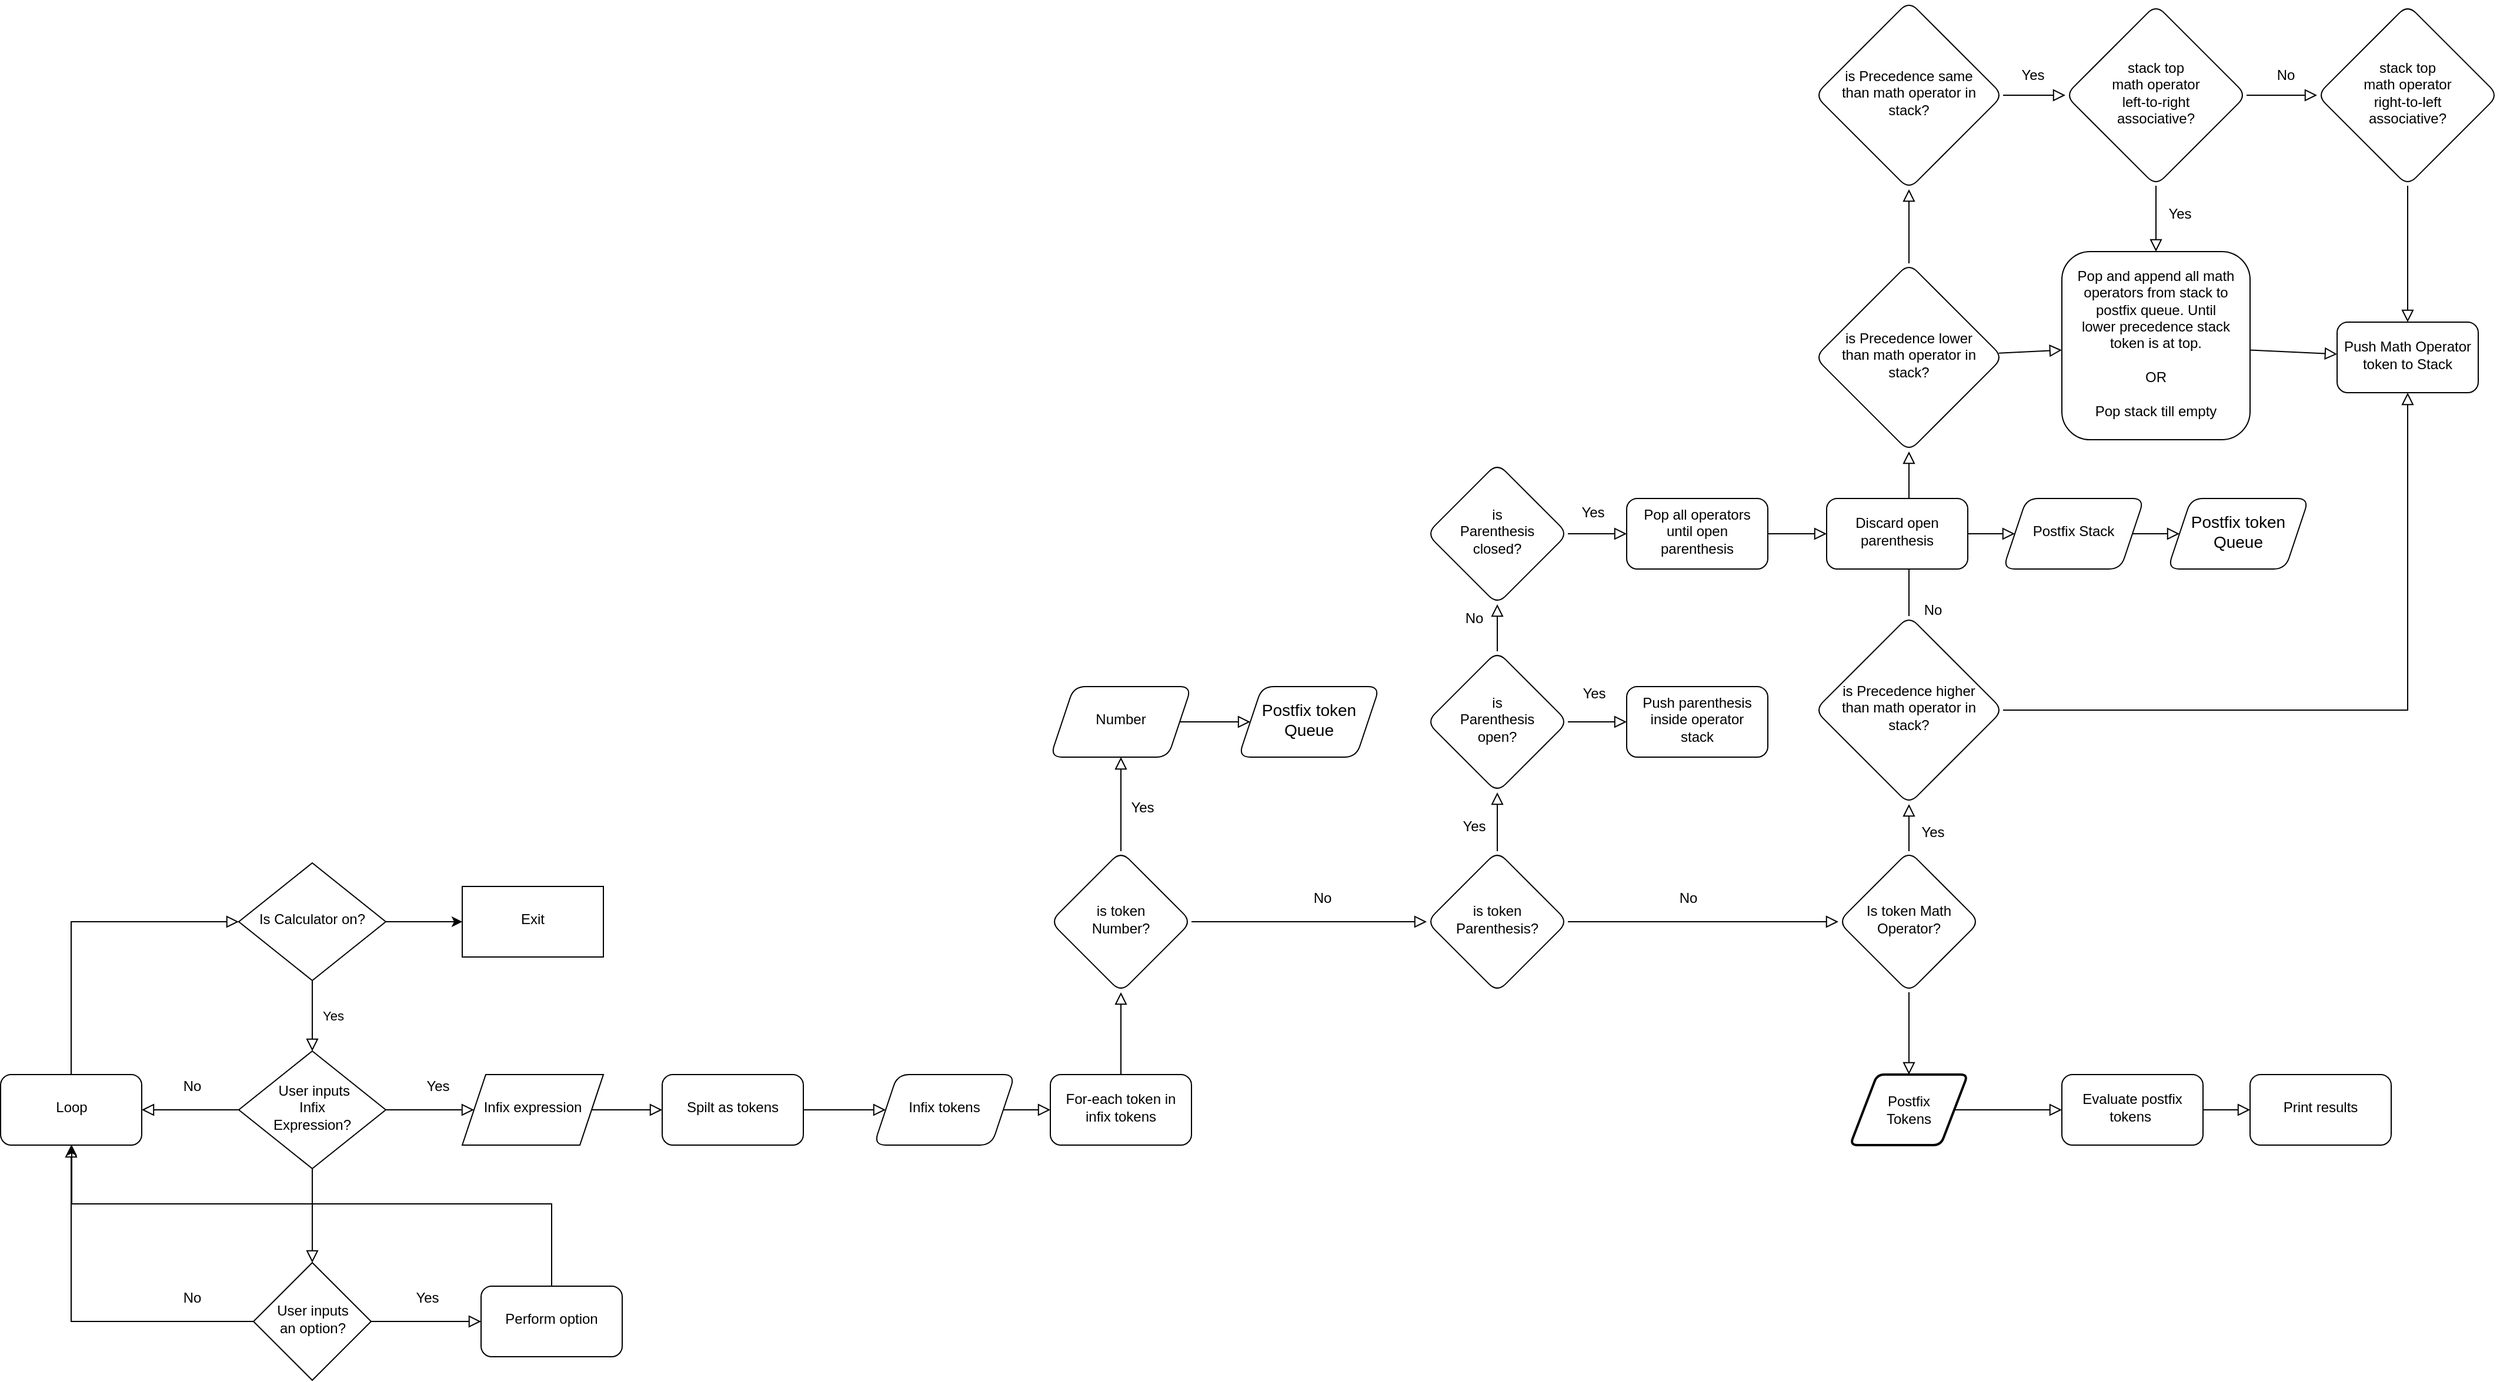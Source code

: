 <mxfile version="16.6.6" type="device"><diagram id="C5RBs43oDa-KdzZeNtuy" name="Page-1"><mxGraphModel dx="1822" dy="1562" grid="1" gridSize="10" guides="1" tooltips="1" connect="1" arrows="1" fold="1" page="0" pageScale="1" pageWidth="827" pageHeight="1169" math="0" shadow="0"><root><mxCell id="WIyWlLk6GJQsqaUBKTNV-0"/><mxCell id="WIyWlLk6GJQsqaUBKTNV-1" parent="WIyWlLk6GJQsqaUBKTNV-0"/><mxCell id="ZLJSvew3tUVxWvLUYORm-112" style="edgeStyle=none;shape=connector;rounded=0;orthogonalLoop=1;jettySize=auto;html=1;shadow=0;labelBackgroundColor=none;fontFamily=Helvetica;fontSize=12;fontColor=default;endArrow=block;endFill=0;endSize=8;strokeColor=default;strokeWidth=1;" parent="WIyWlLk6GJQsqaUBKTNV-1" source="ZLJSvew3tUVxWvLUYORm-106" target="ZLJSvew3tUVxWvLUYORm-111" edge="1"><mxGeometry relative="1" as="geometry"><mxPoint x="1590" y="-250" as="sourcePoint"/></mxGeometry></mxCell><mxCell id="ZLJSvew3tUVxWvLUYORm-114" value="No" style="edgeLabel;html=1;align=center;verticalAlign=middle;resizable=0;points=[];fontSize=12;fontFamily=Helvetica;fontColor=default;" parent="ZLJSvew3tUVxWvLUYORm-112" vertex="1" connectable="0"><mxGeometry x="0.474" y="1" relative="1" as="geometry"><mxPoint x="21" y="98" as="offset"/></mxGeometry></mxCell><mxCell id="ZLJSvew3tUVxWvLUYORm-17" value="No" style="edgeStyle=orthogonalEdgeStyle;shape=connector;rounded=0;orthogonalLoop=1;jettySize=auto;html=1;shadow=0;labelBackgroundColor=none;fontFamily=Helvetica;fontSize=12;fontColor=default;endArrow=block;endFill=0;endSize=8;strokeColor=default;strokeWidth=1;" parent="WIyWlLk6GJQsqaUBKTNV-1" source="WIyWlLk6GJQsqaUBKTNV-6" target="ZLJSvew3tUVxWvLUYORm-16" edge="1"><mxGeometry x="-0.03" y="-20" relative="1" as="geometry"><mxPoint as="offset"/></mxGeometry></mxCell><mxCell id="ZLJSvew3tUVxWvLUYORm-36" value="" style="edgeStyle=orthogonalEdgeStyle;shape=connector;rounded=0;orthogonalLoop=1;jettySize=auto;html=1;shadow=0;labelBackgroundColor=none;fontFamily=Helvetica;fontSize=12;fontColor=default;endArrow=block;endFill=0;endSize=8;strokeColor=default;strokeWidth=1;" parent="WIyWlLk6GJQsqaUBKTNV-1" source="WIyWlLk6GJQsqaUBKTNV-6" target="ZLJSvew3tUVxWvLUYORm-35" edge="1"><mxGeometry relative="1" as="geometry"/></mxCell><mxCell id="ZLJSvew3tUVxWvLUYORm-96" value="" style="edgeStyle=orthogonalEdgeStyle;shape=connector;rounded=0;orthogonalLoop=1;jettySize=auto;html=1;shadow=0;labelBackgroundColor=none;fontFamily=Helvetica;fontSize=14;fontColor=default;endArrow=block;endFill=0;endSize=8;strokeColor=default;strokeWidth=1;" parent="WIyWlLk6GJQsqaUBKTNV-1" source="WIyWlLk6GJQsqaUBKTNV-6" target="ZLJSvew3tUVxWvLUYORm-95" edge="1"><mxGeometry relative="1" as="geometry"/></mxCell><mxCell id="ZLJSvew3tUVxWvLUYORm-97" value="Yes" style="edgeLabel;html=1;align=center;verticalAlign=middle;resizable=0;points=[];fontSize=12;fontFamily=Helvetica;fontColor=default;" parent="ZLJSvew3tUVxWvLUYORm-96" vertex="1" connectable="0"><mxGeometry x="0.316" y="2" relative="1" as="geometry"><mxPoint x="-6" y="-18" as="offset"/></mxGeometry></mxCell><mxCell id="WIyWlLk6GJQsqaUBKTNV-6" value="&lt;font style=&quot;font-size: 12px&quot;&gt;&amp;nbsp;User inputs&lt;br&gt;Infix &lt;br&gt;Expression?&lt;/font&gt;" style="rhombus;whiteSpace=wrap;html=1;shadow=0;fontFamily=Helvetica;fontSize=12;align=center;strokeWidth=1;spacing=6;spacingTop=-4;" parent="WIyWlLk6GJQsqaUBKTNV-1" vertex="1"><mxGeometry x="170" y="150" width="125" height="100" as="geometry"/></mxCell><mxCell id="ZLJSvew3tUVxWvLUYORm-5" value="Yes" style="edgeStyle=orthogonalEdgeStyle;shape=connector;rounded=0;orthogonalLoop=1;jettySize=auto;html=1;entryX=0.5;entryY=0;entryDx=0;entryDy=0;shadow=0;labelBackgroundColor=none;fontFamily=Helvetica;fontSize=11;fontColor=default;endArrow=block;endFill=0;endSize=8;strokeColor=default;strokeWidth=1;" parent="WIyWlLk6GJQsqaUBKTNV-1" source="dzafgO55esPFzvw_rGj_-6" target="WIyWlLk6GJQsqaUBKTNV-6" edge="1"><mxGeometry y="18" relative="1" as="geometry"><mxPoint x="220" y="60" as="targetPoint"/><mxPoint x="232.5" y="80" as="sourcePoint"/><mxPoint x="-1" as="offset"/></mxGeometry></mxCell><mxCell id="ZLJSvew3tUVxWvLUYORm-100" value="" style="edgeStyle=orthogonalEdgeStyle;shape=connector;rounded=0;orthogonalLoop=1;jettySize=auto;html=1;shadow=0;labelBackgroundColor=none;fontFamily=Helvetica;fontSize=14;fontColor=default;endArrow=block;endFill=0;endSize=8;strokeColor=default;strokeWidth=1;" parent="WIyWlLk6GJQsqaUBKTNV-1" source="ZLJSvew3tUVxWvLUYORm-14" target="ZLJSvew3tUVxWvLUYORm-99" edge="1"><mxGeometry relative="1" as="geometry"/></mxCell><mxCell id="ZLJSvew3tUVxWvLUYORm-14" value="Spilt as tokens" style="rounded=1;whiteSpace=wrap;html=1;shadow=0;strokeWidth=1;spacing=6;spacingTop=-4;" parent="WIyWlLk6GJQsqaUBKTNV-1" vertex="1"><mxGeometry x="530" y="170" width="120" height="60" as="geometry"/></mxCell><mxCell id="ZLJSvew3tUVxWvLUYORm-20" style="shape=connector;rounded=0;orthogonalLoop=1;jettySize=auto;html=1;entryX=0;entryY=0.5;entryDx=0;entryDy=0;shadow=0;labelBackgroundColor=none;fontFamily=Helvetica;fontSize=12;fontColor=default;endArrow=block;endFill=0;endSize=8;strokeColor=default;strokeWidth=1;exitX=0.5;exitY=0;exitDx=0;exitDy=0;edgeStyle=orthogonalEdgeStyle;" parent="WIyWlLk6GJQsqaUBKTNV-1" source="ZLJSvew3tUVxWvLUYORm-16" target="dzafgO55esPFzvw_rGj_-6" edge="1"><mxGeometry relative="1" as="geometry"><mxPoint x="172.5" y="60" as="targetPoint"/></mxGeometry></mxCell><mxCell id="ZLJSvew3tUVxWvLUYORm-16" value="Loop" style="rounded=1;whiteSpace=wrap;html=1;shadow=0;strokeWidth=1;spacing=6;spacingTop=-4;" parent="WIyWlLk6GJQsqaUBKTNV-1" vertex="1"><mxGeometry x="-32.5" y="170" width="120" height="60" as="geometry"/></mxCell><mxCell id="ZLJSvew3tUVxWvLUYORm-54" style="edgeStyle=orthogonalEdgeStyle;shape=connector;rounded=0;orthogonalLoop=1;jettySize=auto;html=1;exitX=0.5;exitY=0;exitDx=0;exitDy=0;shadow=0;labelBackgroundColor=none;fontFamily=Helvetica;fontSize=12;fontColor=default;endArrow=block;endFill=0;endSize=8;strokeColor=default;strokeWidth=1;" parent="WIyWlLk6GJQsqaUBKTNV-1" source="ZLJSvew3tUVxWvLUYORm-23" target="ZLJSvew3tUVxWvLUYORm-43" edge="1"><mxGeometry relative="1" as="geometry"/></mxCell><mxCell id="ZLJSvew3tUVxWvLUYORm-23" value="&lt;span&gt;For-each&amp;nbsp;token in infix tokens&lt;/span&gt;" style="rounded=1;whiteSpace=wrap;html=1;shadow=0;strokeWidth=1;spacing=6;spacingTop=-4;" parent="WIyWlLk6GJQsqaUBKTNV-1" vertex="1"><mxGeometry x="860" y="170" width="120" height="60" as="geometry"/></mxCell><mxCell id="ZLJSvew3tUVxWvLUYORm-33" value="" style="edgeStyle=orthogonalEdgeStyle;shape=connector;rounded=0;orthogonalLoop=1;jettySize=auto;html=1;shadow=0;labelBackgroundColor=none;fontFamily=Helvetica;fontSize=12;fontColor=default;endArrow=block;endFill=0;endSize=8;strokeColor=default;strokeWidth=1;entryX=0.5;entryY=1;entryDx=0;entryDy=0;" parent="WIyWlLk6GJQsqaUBKTNV-1" source="ZLJSvew3tUVxWvLUYORm-43" target="ZLJSvew3tUVxWvLUYORm-85" edge="1"><mxGeometry relative="1" as="geometry"><mxPoint x="920" y="-90" as="targetPoint"/></mxGeometry></mxCell><mxCell id="ZLJSvew3tUVxWvLUYORm-34" value="Yes" style="edgeLabel;html=1;align=center;verticalAlign=middle;resizable=0;points=[];fontSize=12;fontFamily=Helvetica;fontColor=default;" parent="ZLJSvew3tUVxWvLUYORm-33" vertex="1" connectable="0"><mxGeometry x="-0.188" y="-1" relative="1" as="geometry"><mxPoint x="17" y="-5" as="offset"/></mxGeometry></mxCell><mxCell id="ZLJSvew3tUVxWvLUYORm-107" value="Yes" style="edgeStyle=orthogonalEdgeStyle;shape=connector;rounded=0;orthogonalLoop=1;jettySize=auto;html=1;shadow=0;labelBackgroundColor=none;fontFamily=Helvetica;fontSize=12;fontColor=default;endArrow=block;endFill=0;endSize=8;strokeColor=default;strokeWidth=1;" parent="WIyWlLk6GJQsqaUBKTNV-1" source="ZLJSvew3tUVxWvLUYORm-27" target="ZLJSvew3tUVxWvLUYORm-106" edge="1"><mxGeometry x="-0.2" y="-20" relative="1" as="geometry"><mxPoint as="offset"/></mxGeometry></mxCell><mxCell id="ZLJSvew3tUVxWvLUYORm-116" style="edgeStyle=none;shape=connector;rounded=0;orthogonalLoop=1;jettySize=auto;html=1;shadow=0;labelBackgroundColor=none;fontFamily=Helvetica;fontSize=12;fontColor=default;endArrow=block;endFill=0;endSize=8;strokeColor=default;strokeWidth=1;" parent="WIyWlLk6GJQsqaUBKTNV-1" source="ZLJSvew3tUVxWvLUYORm-27" target="dzafgO55esPFzvw_rGj_-13" edge="1"><mxGeometry relative="1" as="geometry"><mxPoint x="1590" y="170" as="targetPoint"/></mxGeometry></mxCell><mxCell id="ZLJSvew3tUVxWvLUYORm-27" value="Is token Math Operator?" style="rhombus;whiteSpace=wrap;html=1;rounded=1;shadow=0;strokeWidth=1;spacing=6;spacingTop=-4;" parent="WIyWlLk6GJQsqaUBKTNV-1" vertex="1"><mxGeometry x="1530" y="-20" width="120" height="120" as="geometry"/></mxCell><mxCell id="ZLJSvew3tUVxWvLUYORm-48" value="Yes" style="edgeStyle=orthogonalEdgeStyle;shape=connector;rounded=0;orthogonalLoop=1;jettySize=auto;html=1;shadow=0;labelBackgroundColor=none;fontFamily=Helvetica;fontSize=12;fontColor=default;endArrow=block;endFill=0;endSize=8;strokeColor=default;strokeWidth=1;entryX=1;entryY=0.5;entryDx=0;entryDy=0;exitX=0;exitY=0.5;exitDx=0;exitDy=0;" parent="WIyWlLk6GJQsqaUBKTNV-1" source="ZLJSvew3tUVxWvLUYORm-29" target="ZLJSvew3tUVxWvLUYORm-58" edge="1"><mxGeometry x="-0.143" y="20" relative="1" as="geometry"><mxPoint x="1352" y="10" as="targetPoint"/><mxPoint as="offset"/></mxGeometry></mxCell><mxCell id="ZLJSvew3tUVxWvLUYORm-67" value="No" style="edgeStyle=orthogonalEdgeStyle;shape=connector;rounded=0;orthogonalLoop=1;jettySize=auto;html=1;shadow=0;labelBackgroundColor=none;fontFamily=Helvetica;fontSize=12;fontColor=default;endArrow=block;endFill=0;endSize=8;strokeColor=default;strokeWidth=1;" parent="WIyWlLk6GJQsqaUBKTNV-1" source="ZLJSvew3tUVxWvLUYORm-29" target="ZLJSvew3tUVxWvLUYORm-27" edge="1"><mxGeometry x="-0.111" y="20" relative="1" as="geometry"><mxPoint as="offset"/></mxGeometry></mxCell><mxCell id="ZLJSvew3tUVxWvLUYORm-29" value="is token&lt;br&gt;Parenthesis?" style="rhombus;whiteSpace=wrap;html=1;rounded=1;shadow=0;strokeWidth=1;spacing=6;spacingTop=-4;direction=south;" parent="WIyWlLk6GJQsqaUBKTNV-1" vertex="1"><mxGeometry x="1180" y="-20" width="120" height="120" as="geometry"/></mxCell><mxCell id="ZLJSvew3tUVxWvLUYORm-37" style="edgeStyle=orthogonalEdgeStyle;shape=connector;rounded=0;orthogonalLoop=1;jettySize=auto;html=1;entryX=0.5;entryY=1;entryDx=0;entryDy=0;shadow=0;labelBackgroundColor=none;fontFamily=Helvetica;fontSize=12;fontColor=default;endArrow=block;endFill=0;endSize=8;strokeColor=default;strokeWidth=1;" parent="WIyWlLk6GJQsqaUBKTNV-1" source="ZLJSvew3tUVxWvLUYORm-35" target="ZLJSvew3tUVxWvLUYORm-16" edge="1"><mxGeometry relative="1" as="geometry"/></mxCell><mxCell id="ZLJSvew3tUVxWvLUYORm-38" value="No" style="edgeLabel;html=1;align=center;verticalAlign=middle;resizable=0;points=[];fontSize=12;fontFamily=Helvetica;fontColor=default;" parent="ZLJSvew3tUVxWvLUYORm-37" vertex="1" connectable="0"><mxGeometry x="-0.241" y="-2" relative="1" as="geometry"><mxPoint x="63" y="-18" as="offset"/></mxGeometry></mxCell><mxCell id="ZLJSvew3tUVxWvLUYORm-40" value="" style="edgeStyle=orthogonalEdgeStyle;shape=connector;rounded=0;orthogonalLoop=1;jettySize=auto;html=1;shadow=0;labelBackgroundColor=none;fontFamily=Helvetica;fontSize=12;fontColor=default;endArrow=block;endFill=0;endSize=8;strokeColor=default;strokeWidth=1;" parent="WIyWlLk6GJQsqaUBKTNV-1" source="ZLJSvew3tUVxWvLUYORm-35" target="ZLJSvew3tUVxWvLUYORm-39" edge="1"><mxGeometry relative="1" as="geometry"/></mxCell><mxCell id="ZLJSvew3tUVxWvLUYORm-41" value="Yes" style="edgeLabel;html=1;align=center;verticalAlign=middle;resizable=0;points=[];fontSize=12;fontFamily=Helvetica;fontColor=default;" parent="ZLJSvew3tUVxWvLUYORm-40" vertex="1" connectable="0"><mxGeometry x="0.296" y="-1" relative="1" as="geometry"><mxPoint x="-13" y="-21" as="offset"/></mxGeometry></mxCell><mxCell id="ZLJSvew3tUVxWvLUYORm-35" value="User inputs &lt;br&gt;an option?" style="rhombus;whiteSpace=wrap;html=1;shadow=0;strokeWidth=1;spacing=6;spacingTop=-4;" parent="WIyWlLk6GJQsqaUBKTNV-1" vertex="1"><mxGeometry x="182.5" y="330" width="100" height="100" as="geometry"/></mxCell><mxCell id="dzafgO55esPFzvw_rGj_-5" style="edgeStyle=orthogonalEdgeStyle;rounded=0;orthogonalLoop=1;jettySize=auto;html=1;" parent="WIyWlLk6GJQsqaUBKTNV-1" source="ZLJSvew3tUVxWvLUYORm-39" target="ZLJSvew3tUVxWvLUYORm-16" edge="1"><mxGeometry relative="1" as="geometry"><Array as="points"><mxPoint x="436" y="280"/><mxPoint x="28" y="280"/></Array></mxGeometry></mxCell><mxCell id="ZLJSvew3tUVxWvLUYORm-39" value="Perform option" style="rounded=1;whiteSpace=wrap;html=1;shadow=0;strokeWidth=1;spacing=6;spacingTop=-4;" parent="WIyWlLk6GJQsqaUBKTNV-1" vertex="1"><mxGeometry x="376" y="350" width="120" height="60" as="geometry"/></mxCell><mxCell id="ZLJSvew3tUVxWvLUYORm-65" style="edgeStyle=orthogonalEdgeStyle;shape=connector;rounded=0;orthogonalLoop=1;jettySize=auto;html=1;shadow=0;labelBackgroundColor=none;fontFamily=Helvetica;fontSize=12;fontColor=default;endArrow=block;endFill=0;endSize=8;strokeColor=default;strokeWidth=1;" parent="WIyWlLk6GJQsqaUBKTNV-1" source="ZLJSvew3tUVxWvLUYORm-43" target="ZLJSvew3tUVxWvLUYORm-29" edge="1"><mxGeometry relative="1" as="geometry"><mxPoint x="1120" y="40" as="targetPoint"/></mxGeometry></mxCell><mxCell id="ZLJSvew3tUVxWvLUYORm-66" value="No" style="edgeLabel;html=1;align=center;verticalAlign=middle;resizable=0;points=[];fontSize=12;fontFamily=Helvetica;fontColor=default;" parent="ZLJSvew3tUVxWvLUYORm-65" vertex="1" connectable="0"><mxGeometry x="0.103" y="2" relative="1" as="geometry"><mxPoint y="-18" as="offset"/></mxGeometry></mxCell><mxCell id="ZLJSvew3tUVxWvLUYORm-43" value="is token &lt;br&gt;Number?" style="rhombus;whiteSpace=wrap;html=1;rounded=1;shadow=0;strokeWidth=1;spacing=6;spacingTop=-4;direction=south;" parent="WIyWlLk6GJQsqaUBKTNV-1" vertex="1"><mxGeometry x="860" y="-20" width="120" height="120" as="geometry"/></mxCell><mxCell id="ZLJSvew3tUVxWvLUYORm-63" style="edgeStyle=orthogonalEdgeStyle;shape=connector;rounded=0;orthogonalLoop=1;jettySize=auto;html=1;shadow=0;labelBackgroundColor=none;fontFamily=Helvetica;fontSize=12;fontColor=default;endArrow=block;endFill=0;endSize=8;strokeColor=default;strokeWidth=1;" parent="WIyWlLk6GJQsqaUBKTNV-1" source="ZLJSvew3tUVxWvLUYORm-58" target="ZLJSvew3tUVxWvLUYORm-62" edge="1"><mxGeometry relative="1" as="geometry"/></mxCell><mxCell id="ZLJSvew3tUVxWvLUYORm-64" value="No" style="edgeLabel;html=1;align=center;verticalAlign=middle;resizable=0;points=[];fontSize=12;fontFamily=Helvetica;fontColor=default;" parent="ZLJSvew3tUVxWvLUYORm-63" vertex="1" connectable="0"><mxGeometry x="-0.224" y="2" relative="1" as="geometry"><mxPoint x="-18" y="-13" as="offset"/></mxGeometry></mxCell><mxCell id="ZLJSvew3tUVxWvLUYORm-72" value="" style="edgeStyle=orthogonalEdgeStyle;shape=connector;rounded=0;orthogonalLoop=1;jettySize=auto;html=1;shadow=0;labelBackgroundColor=none;fontFamily=Helvetica;fontSize=12;fontColor=default;endArrow=block;endFill=0;endSize=8;strokeColor=default;strokeWidth=1;" parent="WIyWlLk6GJQsqaUBKTNV-1" source="ZLJSvew3tUVxWvLUYORm-58" target="ZLJSvew3tUVxWvLUYORm-71" edge="1"><mxGeometry relative="1" as="geometry"/></mxCell><mxCell id="ZLJSvew3tUVxWvLUYORm-73" value="Yes" style="edgeLabel;html=1;align=center;verticalAlign=middle;resizable=0;points=[];fontSize=12;fontFamily=Helvetica;fontColor=default;" parent="ZLJSvew3tUVxWvLUYORm-72" vertex="1" connectable="0"><mxGeometry x="-0.116" y="2" relative="1" as="geometry"><mxPoint y="-22" as="offset"/></mxGeometry></mxCell><mxCell id="ZLJSvew3tUVxWvLUYORm-58" value="is&lt;br&gt;Parenthesis &lt;br&gt;open?" style="rhombus;whiteSpace=wrap;html=1;rounded=1;shadow=0;strokeWidth=1;spacing=6;spacingTop=-4;direction=south;" parent="WIyWlLk6GJQsqaUBKTNV-1" vertex="1"><mxGeometry x="1180" y="-190" width="120" height="120" as="geometry"/></mxCell><mxCell id="ZLJSvew3tUVxWvLUYORm-75" value="" style="edgeStyle=orthogonalEdgeStyle;shape=connector;rounded=0;orthogonalLoop=1;jettySize=auto;html=1;shadow=0;labelBackgroundColor=none;fontFamily=Helvetica;fontSize=12;fontColor=default;endArrow=block;endFill=0;endSize=8;strokeColor=default;strokeWidth=1;" parent="WIyWlLk6GJQsqaUBKTNV-1" source="ZLJSvew3tUVxWvLUYORm-62" target="ZLJSvew3tUVxWvLUYORm-74" edge="1"><mxGeometry relative="1" as="geometry"/></mxCell><mxCell id="ZLJSvew3tUVxWvLUYORm-76" value="Yes" style="edgeLabel;html=1;align=center;verticalAlign=middle;resizable=0;points=[];fontSize=12;fontFamily=Helvetica;fontColor=default;" parent="ZLJSvew3tUVxWvLUYORm-75" vertex="1" connectable="0"><mxGeometry x="-0.154" y="-1" relative="1" as="geometry"><mxPoint y="-19" as="offset"/></mxGeometry></mxCell><mxCell id="ZLJSvew3tUVxWvLUYORm-62" value="is&lt;br&gt;Parenthesis &lt;br&gt;closed?" style="rhombus;whiteSpace=wrap;html=1;rounded=1;shadow=0;strokeWidth=1;spacing=6;spacingTop=-4;direction=south;" parent="WIyWlLk6GJQsqaUBKTNV-1" vertex="1"><mxGeometry x="1180" y="-350" width="120" height="120" as="geometry"/></mxCell><mxCell id="ZLJSvew3tUVxWvLUYORm-71" value="Push parenthesis inside operator stack" style="whiteSpace=wrap;html=1;rounded=1;shadow=0;strokeWidth=1;spacing=6;spacingTop=-4;" parent="WIyWlLk6GJQsqaUBKTNV-1" vertex="1"><mxGeometry x="1350" y="-160" width="120" height="60" as="geometry"/></mxCell><mxCell id="ZLJSvew3tUVxWvLUYORm-103" style="edgeStyle=orthogonalEdgeStyle;shape=connector;rounded=0;orthogonalLoop=1;jettySize=auto;html=1;shadow=0;labelBackgroundColor=none;fontFamily=Helvetica;fontSize=14;fontColor=default;endArrow=block;endFill=0;endSize=8;strokeColor=default;strokeWidth=1;" parent="WIyWlLk6GJQsqaUBKTNV-1" source="ZLJSvew3tUVxWvLUYORm-74" target="ZLJSvew3tUVxWvLUYORm-81" edge="1"><mxGeometry relative="1" as="geometry"/></mxCell><mxCell id="ZLJSvew3tUVxWvLUYORm-74" value="Pop all operators until open parenthesis" style="whiteSpace=wrap;html=1;rounded=1;shadow=0;strokeWidth=1;spacing=6;spacingTop=-4;" parent="WIyWlLk6GJQsqaUBKTNV-1" vertex="1"><mxGeometry x="1350" y="-320" width="120" height="60" as="geometry"/></mxCell><mxCell id="ZLJSvew3tUVxWvLUYORm-110" style="edgeStyle=none;shape=connector;rounded=0;orthogonalLoop=1;jettySize=auto;html=1;entryX=0;entryY=0.5;entryDx=0;entryDy=0;shadow=0;labelBackgroundColor=none;fontFamily=Helvetica;fontSize=12;fontColor=default;endArrow=block;endFill=0;endSize=8;strokeColor=default;strokeWidth=1;" parent="WIyWlLk6GJQsqaUBKTNV-1" source="ZLJSvew3tUVxWvLUYORm-77" target="ZLJSvew3tUVxWvLUYORm-109" edge="1"><mxGeometry relative="1" as="geometry"/></mxCell><mxCell id="ZLJSvew3tUVxWvLUYORm-77" value="Postfix Stack" style="shape=parallelogram;perimeter=parallelogramPerimeter;whiteSpace=wrap;html=1;fixedSize=1;rounded=1;shadow=0;strokeWidth=1;spacing=6;spacingTop=-4;" parent="WIyWlLk6GJQsqaUBKTNV-1" vertex="1"><mxGeometry x="1670" y="-320" width="120" height="60" as="geometry"/></mxCell><mxCell id="ZLJSvew3tUVxWvLUYORm-104" style="edgeStyle=orthogonalEdgeStyle;shape=connector;rounded=0;orthogonalLoop=1;jettySize=auto;html=1;exitX=1;exitY=0.5;exitDx=0;exitDy=0;shadow=0;labelBackgroundColor=none;fontFamily=Helvetica;fontSize=14;fontColor=default;endArrow=block;endFill=0;endSize=8;strokeColor=default;strokeWidth=1;" parent="WIyWlLk6GJQsqaUBKTNV-1" source="ZLJSvew3tUVxWvLUYORm-81" target="ZLJSvew3tUVxWvLUYORm-77" edge="1"><mxGeometry relative="1" as="geometry"/></mxCell><mxCell id="ZLJSvew3tUVxWvLUYORm-81" value="Discard open parenthesis" style="whiteSpace=wrap;html=1;rounded=1;shadow=0;strokeWidth=1;spacing=6;spacingTop=-4;" parent="WIyWlLk6GJQsqaUBKTNV-1" vertex="1"><mxGeometry x="1520" y="-320" width="120" height="60" as="geometry"/></mxCell><mxCell id="ZLJSvew3tUVxWvLUYORm-102" style="edgeStyle=orthogonalEdgeStyle;shape=connector;rounded=0;orthogonalLoop=1;jettySize=auto;html=1;shadow=0;labelBackgroundColor=none;fontFamily=Helvetica;fontSize=14;fontColor=default;endArrow=block;endFill=0;endSize=8;strokeColor=default;strokeWidth=1;" parent="WIyWlLk6GJQsqaUBKTNV-1" source="ZLJSvew3tUVxWvLUYORm-85" target="ZLJSvew3tUVxWvLUYORm-90" edge="1"><mxGeometry relative="1" as="geometry"/></mxCell><mxCell id="ZLJSvew3tUVxWvLUYORm-85" value="Number" style="shape=parallelogram;perimeter=parallelogramPerimeter;whiteSpace=wrap;html=1;fixedSize=1;rounded=1;shadow=0;strokeWidth=1;spacing=6;spacingTop=-4;" parent="WIyWlLk6GJQsqaUBKTNV-1" vertex="1"><mxGeometry x="860" y="-160" width="120" height="60" as="geometry"/></mxCell><mxCell id="ZLJSvew3tUVxWvLUYORm-90" value="&lt;font style=&quot;font-size: 14px&quot;&gt;Postfix token Queue&lt;/font&gt;" style="shape=parallelogram;perimeter=parallelogramPerimeter;whiteSpace=wrap;html=1;fixedSize=1;rounded=1;shadow=0;strokeWidth=1;spacing=6;spacingTop=-4;" parent="WIyWlLk6GJQsqaUBKTNV-1" vertex="1"><mxGeometry x="1020" y="-160" width="120" height="60" as="geometry"/></mxCell><mxCell id="ZLJSvew3tUVxWvLUYORm-98" style="edgeStyle=orthogonalEdgeStyle;shape=connector;rounded=0;orthogonalLoop=1;jettySize=auto;html=1;entryX=0;entryY=0.5;entryDx=0;entryDy=0;shadow=0;labelBackgroundColor=none;fontFamily=Helvetica;fontSize=14;fontColor=default;endArrow=block;endFill=0;endSize=8;strokeColor=default;strokeWidth=1;" parent="WIyWlLk6GJQsqaUBKTNV-1" source="ZLJSvew3tUVxWvLUYORm-95" target="ZLJSvew3tUVxWvLUYORm-14" edge="1"><mxGeometry relative="1" as="geometry"/></mxCell><mxCell id="ZLJSvew3tUVxWvLUYORm-95" value="Infix expression" style="shape=parallelogram;perimeter=parallelogramPerimeter;whiteSpace=wrap;html=1;fixedSize=1;shadow=0;strokeWidth=1;spacing=6;spacingTop=-4;" parent="WIyWlLk6GJQsqaUBKTNV-1" vertex="1"><mxGeometry x="360" y="170" width="120" height="60" as="geometry"/></mxCell><mxCell id="ZLJSvew3tUVxWvLUYORm-101" style="edgeStyle=orthogonalEdgeStyle;shape=connector;rounded=0;orthogonalLoop=1;jettySize=auto;html=1;entryX=0;entryY=0.5;entryDx=0;entryDy=0;shadow=0;labelBackgroundColor=none;fontFamily=Helvetica;fontSize=14;fontColor=default;endArrow=block;endFill=0;endSize=8;strokeColor=default;strokeWidth=1;" parent="WIyWlLk6GJQsqaUBKTNV-1" source="ZLJSvew3tUVxWvLUYORm-99" target="ZLJSvew3tUVxWvLUYORm-23" edge="1"><mxGeometry relative="1" as="geometry"/></mxCell><mxCell id="ZLJSvew3tUVxWvLUYORm-99" value="Infix tokens" style="shape=parallelogram;perimeter=parallelogramPerimeter;whiteSpace=wrap;html=1;fixedSize=1;rounded=1;shadow=0;strokeWidth=1;spacing=6;spacingTop=-4;" parent="WIyWlLk6GJQsqaUBKTNV-1" vertex="1"><mxGeometry x="710" y="170" width="120" height="60" as="geometry"/></mxCell><mxCell id="dzafgO55esPFzvw_rGj_-36" style="edgeStyle=orthogonalEdgeStyle;shape=connector;rounded=0;orthogonalLoop=1;jettySize=auto;html=1;exitX=1;exitY=0.5;exitDx=0;exitDy=0;entryX=0.5;entryY=1;entryDx=0;entryDy=0;shadow=0;labelBackgroundColor=none;fontFamily=Helvetica;fontSize=12;fontColor=default;endArrow=block;endFill=0;endSize=8;strokeColor=default;strokeWidth=1;" parent="WIyWlLk6GJQsqaUBKTNV-1" source="ZLJSvew3tUVxWvLUYORm-106" target="dzafgO55esPFzvw_rGj_-20" edge="1"><mxGeometry relative="1" as="geometry"/></mxCell><mxCell id="ZLJSvew3tUVxWvLUYORm-106" value="is Precedence higher &lt;br&gt;than math operator in stack?" style="rhombus;whiteSpace=wrap;html=1;rounded=1;shadow=0;strokeWidth=1;spacing=6;spacingTop=-4;" parent="WIyWlLk6GJQsqaUBKTNV-1" vertex="1"><mxGeometry x="1510" y="-220" width="160" height="160" as="geometry"/></mxCell><mxCell id="ZLJSvew3tUVxWvLUYORm-109" value="&lt;span style=&quot;font-size: 14px&quot;&gt;Postfix token Queue&lt;/span&gt;" style="shape=parallelogram;perimeter=parallelogramPerimeter;whiteSpace=wrap;html=1;fixedSize=1;rounded=1;shadow=0;strokeWidth=1;spacing=6;spacingTop=-4;" parent="WIyWlLk6GJQsqaUBKTNV-1" vertex="1"><mxGeometry x="1810" y="-320" width="120" height="60" as="geometry"/></mxCell><mxCell id="dzafgO55esPFzvw_rGj_-17" value="" style="edgeStyle=none;shape=connector;rounded=0;orthogonalLoop=1;jettySize=auto;html=1;shadow=0;labelBackgroundColor=none;fontFamily=Helvetica;fontSize=12;fontColor=default;endArrow=block;endFill=0;endSize=8;strokeColor=default;strokeWidth=1;" parent="WIyWlLk6GJQsqaUBKTNV-1" source="ZLJSvew3tUVxWvLUYORm-111" target="dzafgO55esPFzvw_rGj_-16" edge="1"><mxGeometry relative="1" as="geometry"/></mxCell><mxCell id="dzafgO55esPFzvw_rGj_-22" style="edgeStyle=none;shape=connector;rounded=0;orthogonalLoop=1;jettySize=auto;html=1;exitX=0.5;exitY=0;exitDx=0;exitDy=0;shadow=0;labelBackgroundColor=none;fontFamily=Helvetica;fontSize=12;fontColor=default;endArrow=block;endFill=0;endSize=8;strokeColor=default;strokeWidth=1;" parent="WIyWlLk6GJQsqaUBKTNV-1" source="ZLJSvew3tUVxWvLUYORm-111" target="dzafgO55esPFzvw_rGj_-21" edge="1"><mxGeometry relative="1" as="geometry"/></mxCell><mxCell id="ZLJSvew3tUVxWvLUYORm-111" value="is Precedence lower&lt;br&gt;than math operator in stack?" style="rhombus;whiteSpace=wrap;html=1;rounded=1;shadow=0;strokeWidth=1;spacing=6;spacingTop=-4;" parent="WIyWlLk6GJQsqaUBKTNV-1" vertex="1"><mxGeometry x="1510" y="-520" width="160" height="160" as="geometry"/></mxCell><mxCell id="ZLJSvew3tUVxWvLUYORm-118" style="edgeStyle=none;shape=connector;rounded=0;orthogonalLoop=1;jettySize=auto;html=1;shadow=0;labelBackgroundColor=none;fontFamily=Helvetica;fontSize=12;fontColor=default;endArrow=block;endFill=0;endSize=8;strokeColor=default;strokeWidth=1;" parent="WIyWlLk6GJQsqaUBKTNV-1" source="ZLJSvew3tUVxWvLUYORm-115" target="ZLJSvew3tUVxWvLUYORm-117" edge="1"><mxGeometry relative="1" as="geometry"/></mxCell><mxCell id="ZLJSvew3tUVxWvLUYORm-115" value="&lt;span&gt;Evaluate postfix tokens&amp;nbsp;&lt;/span&gt;" style="rounded=1;whiteSpace=wrap;html=1;shadow=0;strokeWidth=1;spacing=6;spacingTop=-4;" parent="WIyWlLk6GJQsqaUBKTNV-1" vertex="1"><mxGeometry x="1720" y="170" width="120" height="60" as="geometry"/></mxCell><mxCell id="ZLJSvew3tUVxWvLUYORm-117" value="&lt;span&gt;Print results&lt;/span&gt;" style="rounded=1;whiteSpace=wrap;html=1;shadow=0;strokeWidth=1;spacing=6;spacingTop=-4;" parent="WIyWlLk6GJQsqaUBKTNV-1" vertex="1"><mxGeometry x="1880" y="170" width="120" height="60" as="geometry"/></mxCell><mxCell id="dzafgO55esPFzvw_rGj_-8" value="" style="edgeStyle=orthogonalEdgeStyle;rounded=0;orthogonalLoop=1;jettySize=auto;html=1;" parent="WIyWlLk6GJQsqaUBKTNV-1" source="dzafgO55esPFzvw_rGj_-6" target="dzafgO55esPFzvw_rGj_-7" edge="1"><mxGeometry relative="1" as="geometry"/></mxCell><mxCell id="dzafgO55esPFzvw_rGj_-6" value="Is Calculator on?" style="rhombus;whiteSpace=wrap;html=1;shadow=0;fontFamily=Helvetica;fontSize=12;align=center;strokeWidth=1;spacing=6;spacingTop=-4;" parent="WIyWlLk6GJQsqaUBKTNV-1" vertex="1"><mxGeometry x="170" y="-10" width="125" height="100" as="geometry"/></mxCell><mxCell id="dzafgO55esPFzvw_rGj_-7" value="Exit" style="whiteSpace=wrap;html=1;shadow=0;strokeWidth=1;spacing=6;spacingTop=-4;" parent="WIyWlLk6GJQsqaUBKTNV-1" vertex="1"><mxGeometry x="360" y="10" width="120" height="60" as="geometry"/></mxCell><mxCell id="dzafgO55esPFzvw_rGj_-12" style="edgeStyle=none;shape=connector;rounded=0;orthogonalLoop=1;jettySize=auto;html=1;shadow=0;labelBackgroundColor=none;fontFamily=Helvetica;fontSize=12;fontColor=default;endArrow=block;endFill=0;endSize=8;strokeColor=default;strokeWidth=1;" parent="WIyWlLk6GJQsqaUBKTNV-1" source="dzafgO55esPFzvw_rGj_-13" target="ZLJSvew3tUVxWvLUYORm-115" edge="1"><mxGeometry relative="1" as="geometry"><mxPoint x="1650" y="200" as="sourcePoint"/></mxGeometry></mxCell><mxCell id="dzafgO55esPFzvw_rGj_-13" value="Postfix &lt;br&gt;Tokens" style="shape=parallelogram;html=1;strokeWidth=2;perimeter=parallelogramPerimeter;whiteSpace=wrap;rounded=1;arcSize=12;size=0.23;fontFamily=Helvetica;fontSize=12;fontColor=default;" parent="WIyWlLk6GJQsqaUBKTNV-1" vertex="1"><mxGeometry x="1540" y="170" width="100" height="60" as="geometry"/></mxCell><mxCell id="dzafgO55esPFzvw_rGj_-19" value="" style="edgeStyle=none;shape=connector;rounded=0;orthogonalLoop=1;jettySize=auto;html=1;shadow=0;labelBackgroundColor=none;fontFamily=Helvetica;fontSize=12;fontColor=default;endArrow=block;endFill=0;endSize=8;strokeColor=default;strokeWidth=1;" parent="WIyWlLk6GJQsqaUBKTNV-1" source="dzafgO55esPFzvw_rGj_-16" target="dzafgO55esPFzvw_rGj_-20" edge="1"><mxGeometry relative="1" as="geometry"><mxPoint x="1920" y="-400" as="targetPoint"/></mxGeometry></mxCell><mxCell id="dzafgO55esPFzvw_rGj_-16" value="Pop and append all math operators from stack to postfix queue. Until lower&amp;nbsp;precedence stack token is at top.&lt;br&gt;&lt;br&gt;OR&lt;br&gt;&lt;br&gt;Pop stack till empty" style="whiteSpace=wrap;html=1;rounded=1;shadow=0;strokeWidth=1;spacing=6;spacingTop=-4;" parent="WIyWlLk6GJQsqaUBKTNV-1" vertex="1"><mxGeometry x="1720" y="-530" width="160" height="160" as="geometry"/></mxCell><mxCell id="dzafgO55esPFzvw_rGj_-20" value="Push Math Operator token to Stack" style="whiteSpace=wrap;html=1;rounded=1;shadow=0;strokeWidth=1;spacing=6;spacingTop=-4;" parent="WIyWlLk6GJQsqaUBKTNV-1" vertex="1"><mxGeometry x="1954" y="-470" width="120" height="60" as="geometry"/></mxCell><mxCell id="dzafgO55esPFzvw_rGj_-30" value="Yes" style="edgeStyle=orthogonalEdgeStyle;shape=connector;rounded=0;orthogonalLoop=1;jettySize=auto;html=1;shadow=0;labelBackgroundColor=none;fontFamily=Helvetica;fontSize=12;fontColor=default;endArrow=block;endFill=0;endSize=8;strokeColor=default;strokeWidth=1;" parent="WIyWlLk6GJQsqaUBKTNV-1" source="dzafgO55esPFzvw_rGj_-21" target="dzafgO55esPFzvw_rGj_-29" edge="1"><mxGeometry x="-0.048" y="17" relative="1" as="geometry"><mxPoint as="offset"/></mxGeometry></mxCell><mxCell id="dzafgO55esPFzvw_rGj_-21" value="is Precedence same&lt;br&gt;than math operator in stack?" style="rhombus;whiteSpace=wrap;html=1;rounded=1;shadow=0;strokeWidth=1;spacing=6;spacingTop=-4;" parent="WIyWlLk6GJQsqaUBKTNV-1" vertex="1"><mxGeometry x="1510" y="-743" width="160" height="160" as="geometry"/></mxCell><mxCell id="dzafgO55esPFzvw_rGj_-31" value="Yes" style="edgeStyle=orthogonalEdgeStyle;shape=connector;rounded=0;orthogonalLoop=1;jettySize=auto;html=1;exitX=0.5;exitY=1;exitDx=0;exitDy=0;shadow=0;labelBackgroundColor=none;fontFamily=Helvetica;fontSize=12;fontColor=default;endArrow=block;endFill=0;endSize=8;strokeColor=default;strokeWidth=1;" parent="WIyWlLk6GJQsqaUBKTNV-1" source="dzafgO55esPFzvw_rGj_-29" target="dzafgO55esPFzvw_rGj_-16" edge="1"><mxGeometry x="-0.163" y="20" relative="1" as="geometry"><Array as="points"><mxPoint x="1800" y="-560"/><mxPoint x="1800" y="-560"/></Array><mxPoint as="offset"/></mxGeometry></mxCell><mxCell id="dzafgO55esPFzvw_rGj_-34" value="No" style="edgeStyle=orthogonalEdgeStyle;shape=connector;rounded=0;orthogonalLoop=1;jettySize=auto;html=1;shadow=0;labelBackgroundColor=none;fontFamily=Helvetica;fontSize=12;fontColor=default;endArrow=block;endFill=0;endSize=8;strokeColor=default;strokeWidth=1;" parent="WIyWlLk6GJQsqaUBKTNV-1" source="dzafgO55esPFzvw_rGj_-29" target="dzafgO55esPFzvw_rGj_-33" edge="1"><mxGeometry x="0.075" y="17" relative="1" as="geometry"><mxPoint as="offset"/></mxGeometry></mxCell><mxCell id="dzafgO55esPFzvw_rGj_-29" value="&lt;span&gt;stack top &lt;br&gt;math operator&lt;br&gt;left-to-right &lt;br&gt;associative?&lt;/span&gt;" style="rhombus;whiteSpace=wrap;html=1;rounded=1;shadow=0;strokeWidth=1;spacing=6;spacingTop=-4;" parent="WIyWlLk6GJQsqaUBKTNV-1" vertex="1"><mxGeometry x="1723" y="-740" width="154" height="154" as="geometry"/></mxCell><mxCell id="dzafgO55esPFzvw_rGj_-35" style="edgeStyle=orthogonalEdgeStyle;shape=connector;rounded=0;orthogonalLoop=1;jettySize=auto;html=1;exitX=0.5;exitY=1;exitDx=0;exitDy=0;shadow=0;labelBackgroundColor=none;fontFamily=Helvetica;fontSize=12;fontColor=default;endArrow=block;endFill=0;endSize=8;strokeColor=default;strokeWidth=1;" parent="WIyWlLk6GJQsqaUBKTNV-1" source="dzafgO55esPFzvw_rGj_-33" target="dzafgO55esPFzvw_rGj_-20" edge="1"><mxGeometry relative="1" as="geometry"/></mxCell><mxCell id="dzafgO55esPFzvw_rGj_-33" value="stack top &lt;br&gt;math operator&lt;br&gt;right-to-left&lt;br&gt;associative?" style="rhombus;whiteSpace=wrap;html=1;rounded=1;shadow=0;strokeWidth=1;spacing=6;spacingTop=-4;" parent="WIyWlLk6GJQsqaUBKTNV-1" vertex="1"><mxGeometry x="1937" y="-740" width="154" height="154" as="geometry"/></mxCell></root></mxGraphModel></diagram></mxfile>